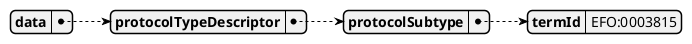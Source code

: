 @startjson

{
    "data": {
        "protocolTypeDescriptor": {
            "protocolSubtype": {
                "termId": "EFO:0003815"
            }
        }
    }
}
@endjson